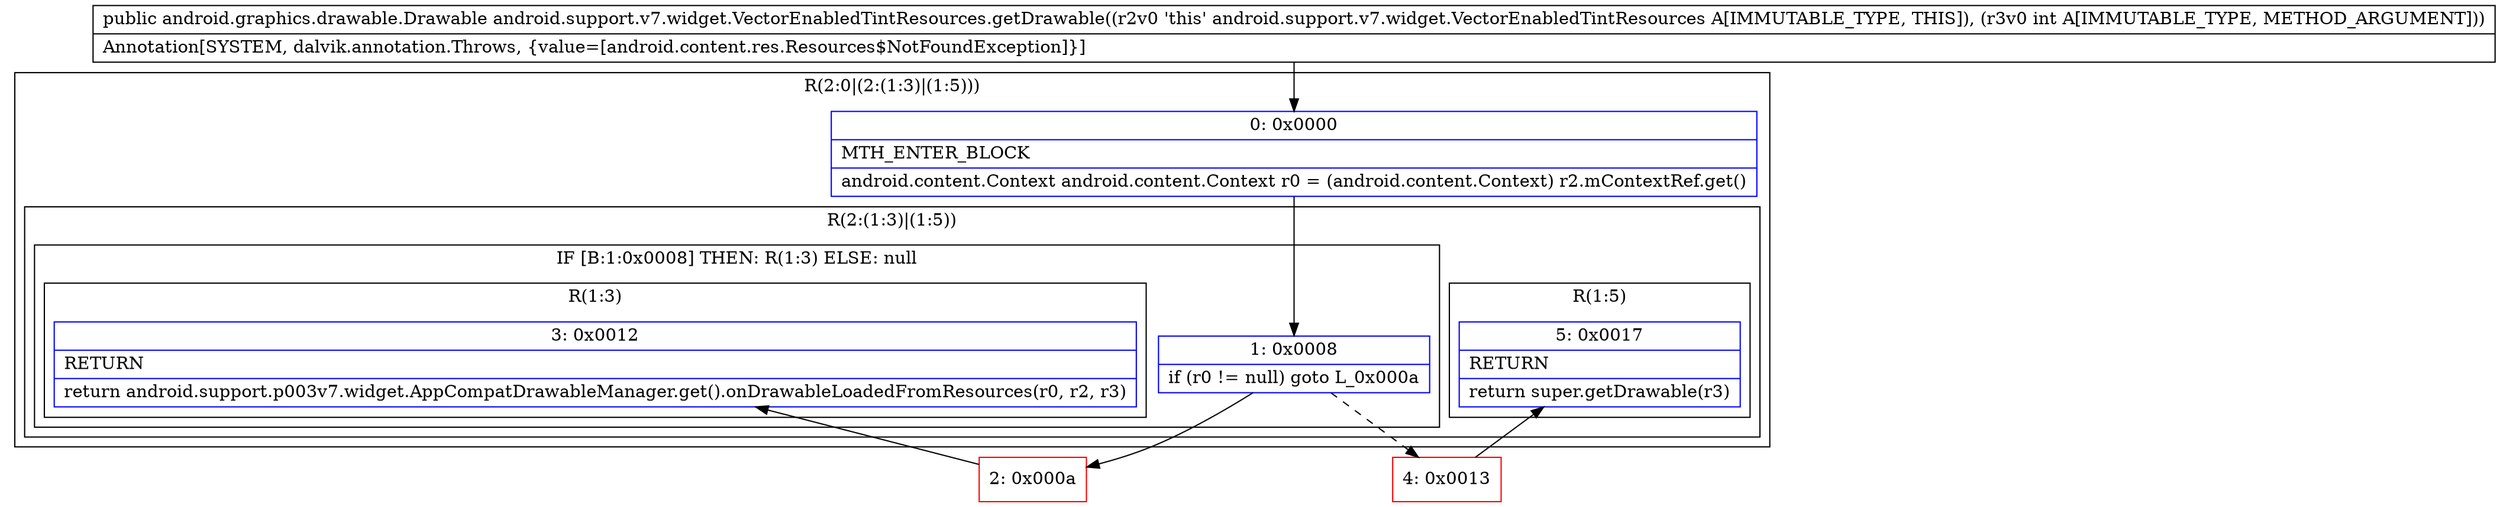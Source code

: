 digraph "CFG forandroid.support.v7.widget.VectorEnabledTintResources.getDrawable(I)Landroid\/graphics\/drawable\/Drawable;" {
subgraph cluster_Region_1469347908 {
label = "R(2:0|(2:(1:3)|(1:5)))";
node [shape=record,color=blue];
Node_0 [shape=record,label="{0\:\ 0x0000|MTH_ENTER_BLOCK\l|android.content.Context android.content.Context r0 = (android.content.Context) r2.mContextRef.get()\l}"];
subgraph cluster_Region_687494169 {
label = "R(2:(1:3)|(1:5))";
node [shape=record,color=blue];
subgraph cluster_IfRegion_1269005434 {
label = "IF [B:1:0x0008] THEN: R(1:3) ELSE: null";
node [shape=record,color=blue];
Node_1 [shape=record,label="{1\:\ 0x0008|if (r0 != null) goto L_0x000a\l}"];
subgraph cluster_Region_202228146 {
label = "R(1:3)";
node [shape=record,color=blue];
Node_3 [shape=record,label="{3\:\ 0x0012|RETURN\l|return android.support.p003v7.widget.AppCompatDrawableManager.get().onDrawableLoadedFromResources(r0, r2, r3)\l}"];
}
}
subgraph cluster_Region_487069333 {
label = "R(1:5)";
node [shape=record,color=blue];
Node_5 [shape=record,label="{5\:\ 0x0017|RETURN\l|return super.getDrawable(r3)\l}"];
}
}
}
Node_2 [shape=record,color=red,label="{2\:\ 0x000a}"];
Node_4 [shape=record,color=red,label="{4\:\ 0x0013}"];
MethodNode[shape=record,label="{public android.graphics.drawable.Drawable android.support.v7.widget.VectorEnabledTintResources.getDrawable((r2v0 'this' android.support.v7.widget.VectorEnabledTintResources A[IMMUTABLE_TYPE, THIS]), (r3v0 int A[IMMUTABLE_TYPE, METHOD_ARGUMENT]))  | Annotation[SYSTEM, dalvik.annotation.Throws, \{value=[android.content.res.Resources$NotFoundException]\}]\l}"];
MethodNode -> Node_0;
Node_0 -> Node_1;
Node_1 -> Node_2;
Node_1 -> Node_4[style=dashed];
Node_2 -> Node_3;
Node_4 -> Node_5;
}

